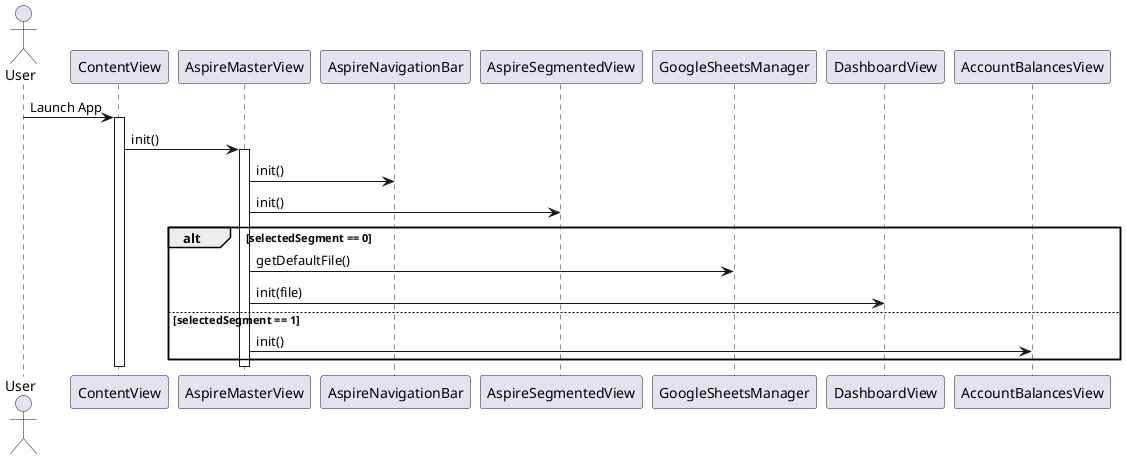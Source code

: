 @startuml
actor User

User -> ContentView : Launch App
activate ContentView

ContentView -> AspireMasterView : init()

activate AspireMasterView
AspireMasterView -> AspireNavigationBar : init()
AspireMasterView -> AspireSegmentedView : init()

alt selectedSegment == 0
AspireMasterView -> GoogleSheetsManager : getDefaultFile()
AspireMasterView -> DashboardView: init(file)

else selectedSegment == 1
AspireMasterView -> AccountBalancesView : init()
end


deactivate AspireMasterView
deactivate ContentView
@enduml